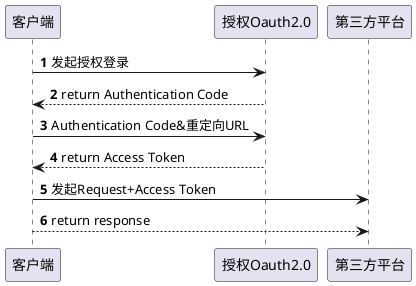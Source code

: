 @startuml
'https://plantuml.com/sequence-diagram

autonumber
客户端 -> 授权Oauth2.0: 发起授权登录
授权Oauth2.0 --> 客户端: return Authentication Code
客户端 -> 授权Oauth2.0: Authentication Code&重定向URL
授权Oauth2.0 --> 客户端: return Access Token

客户端 -> 第三方平台: 发起Request+Access Token
第三方平台 <-- 客户端: return response
@enduml